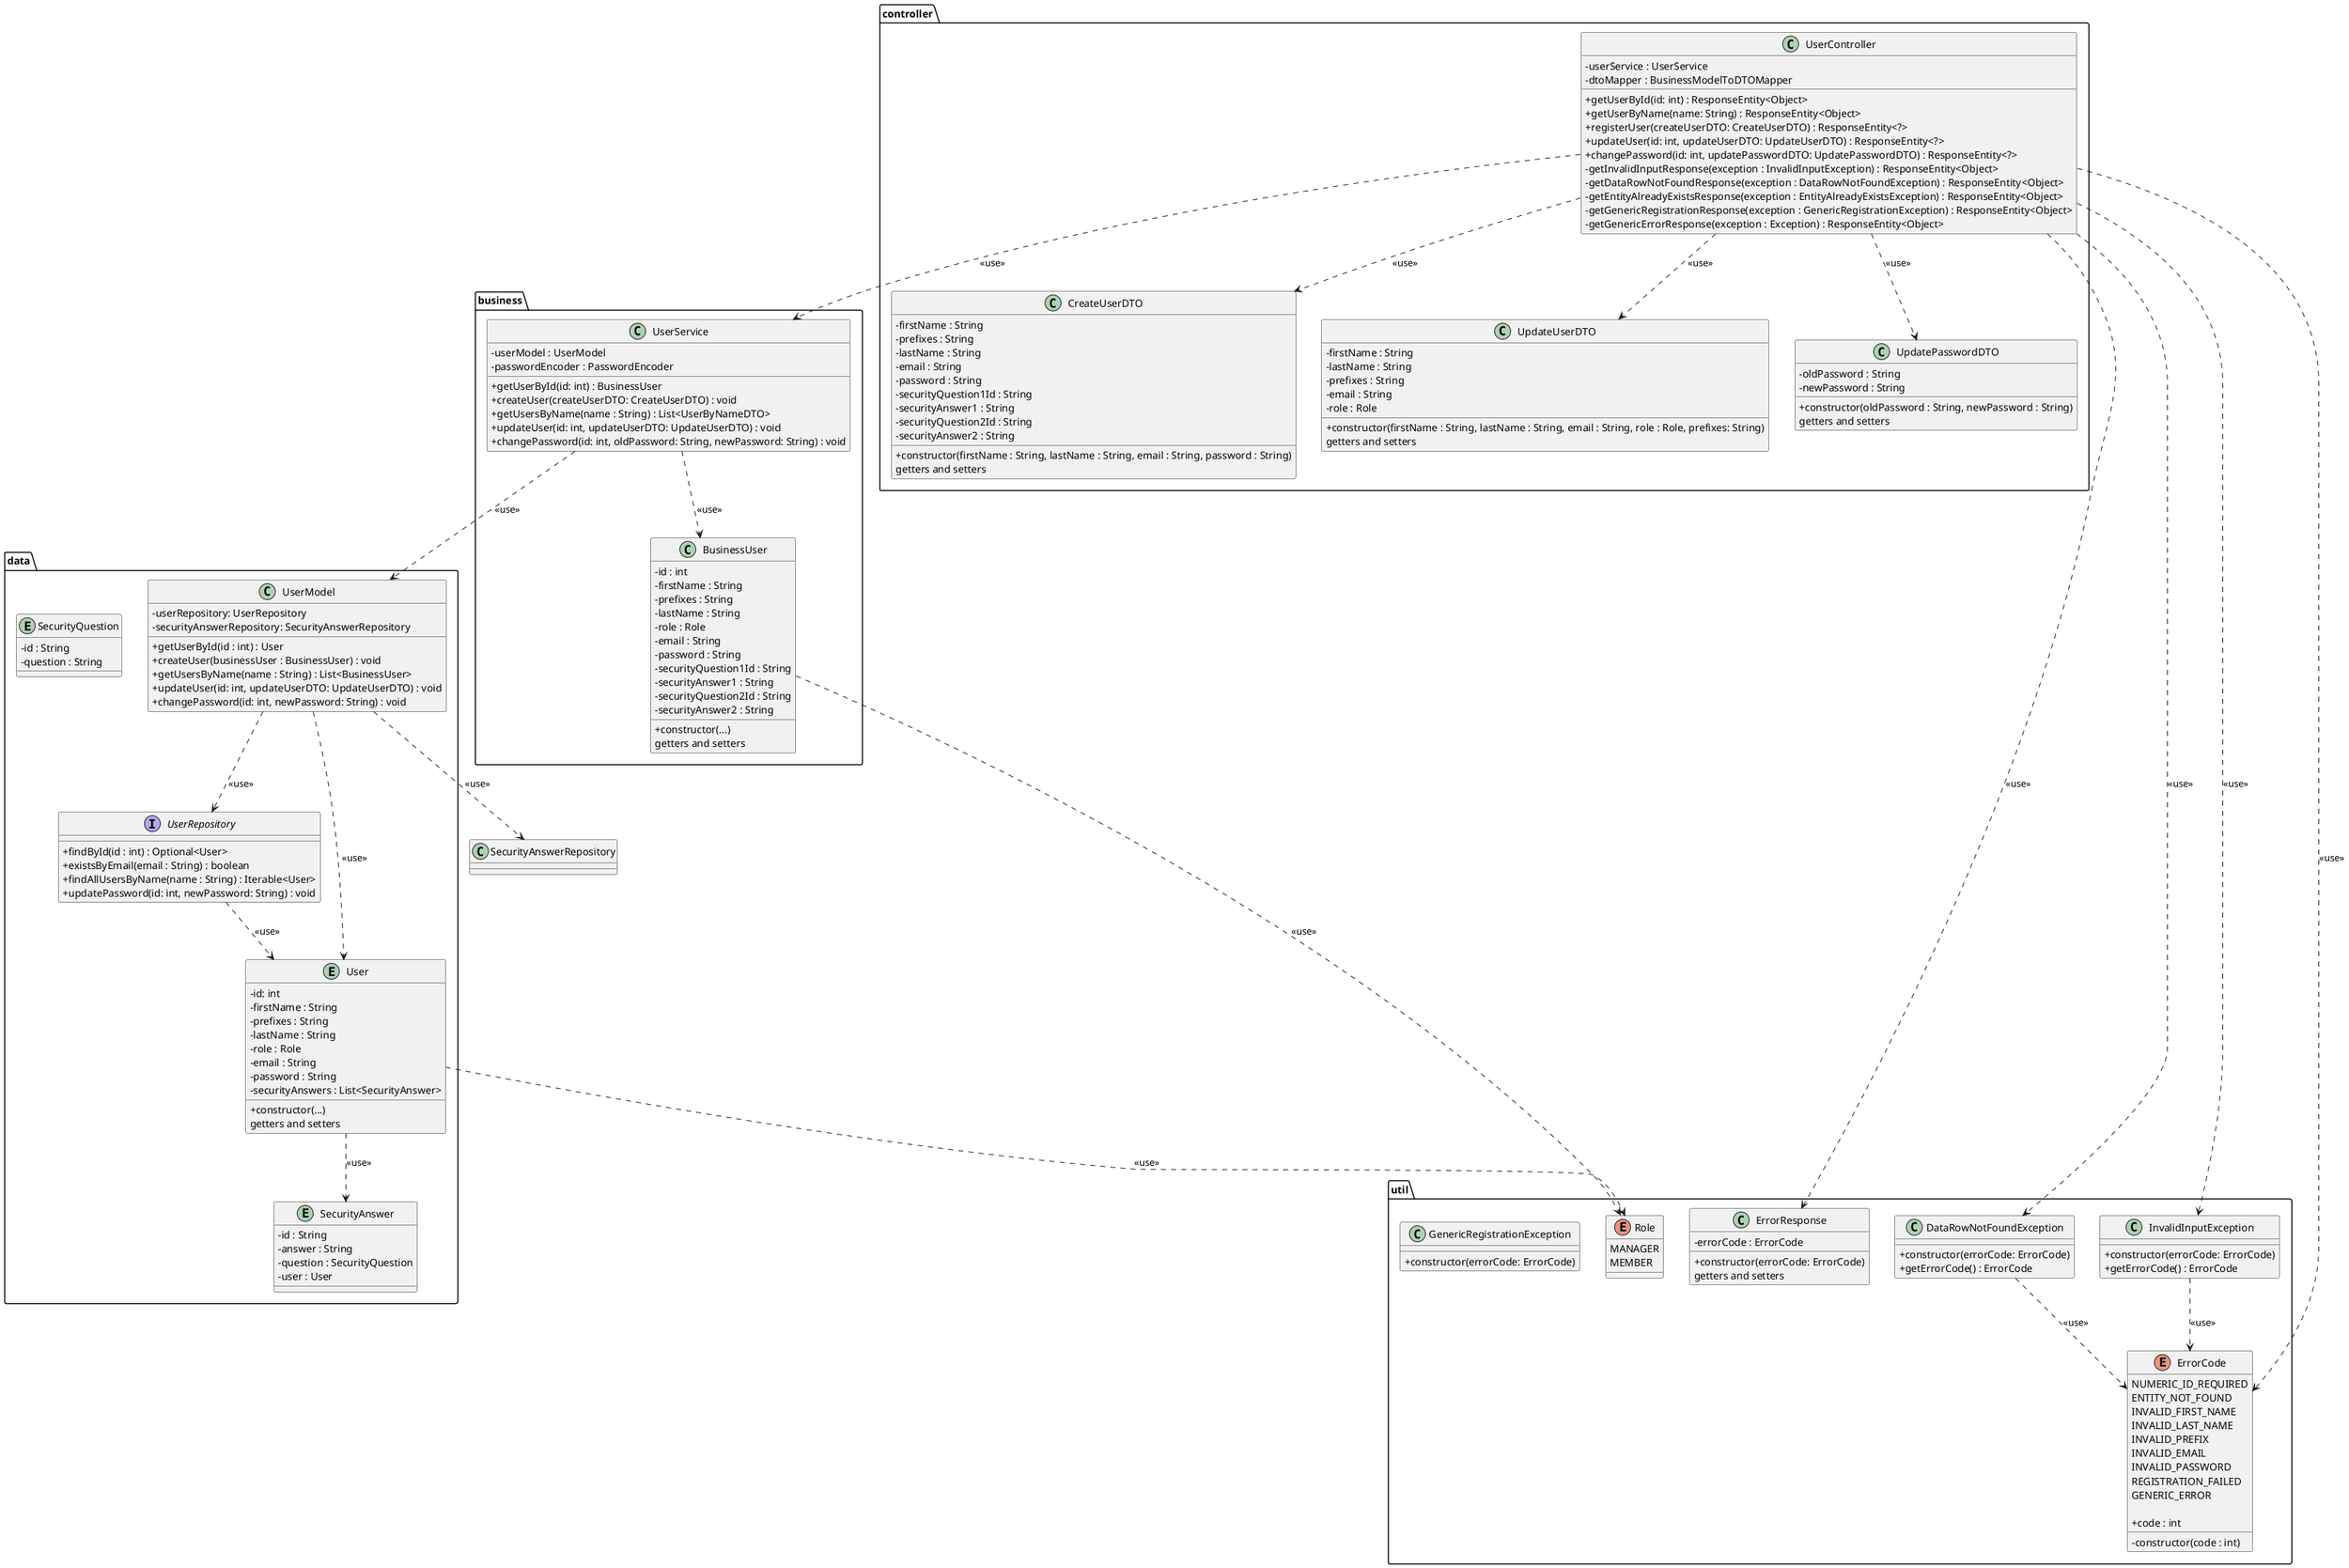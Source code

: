 @startuml
'https://plantuml.com/class-diagram

skinparam classAttributeIconSize 0

package controller {
    class UserController{
        - userService : UserService
        - dtoMapper : BusinessModelToDTOMapper
        + getUserById(id: int) : ResponseEntity<Object>
        + getUserByName(name: String) : ResponseEntity<Object>
        + registerUser(createUserDTO: CreateUserDTO) : ResponseEntity<?>
        + updateUser(id: int, updateUserDTO: UpdateUserDTO) : ResponseEntity<?>
        + changePassword(id: int, updatePasswordDTO: UpdatePasswordDTO) : ResponseEntity<?>
        - getInvalidInputResponse(exception : InvalidInputException) : ResponseEntity<Object>
        - getDataRowNotFoundResponse(exception : DataRowNotFoundException) : ResponseEntity<Object>
        - getEntityAlreadyExistsResponse(exception : EntityAlreadyExistsException) : ResponseEntity<Object>
        - getGenericRegistrationResponse(exception : GenericRegistrationException) : ResponseEntity<Object>
        - getGenericErrorResponse(exception : Exception) : ResponseEntity<Object>
    }

    class CreateUserDTO {
        - firstName : String
        - prefixes : String
        - lastName : String
        - email : String
        - password : String
        - securityQuestion1Id : String
        - securityAnswer1 : String
        - securityQuestion2Id : String
        - securityAnswer2 : String
        + constructor(firstName : String, lastName : String, email : String, password : String)
        {method} getters and setters
    }

    class UpdateUserDTO {
        - firstName : String
        - lastName : String
        - prefixes : String
        - email : String
        - role : Role
        + constructor(firstName : String, lastName : String, email : String, role : Role, prefixes: String)
        {method} getters and setters
    }

    class UpdatePasswordDTO {
        - oldPassword : String
        - newPassword : String
        + constructor(oldPassword : String, newPassword : String)
        {method} getters and setters
    }
}

package business {
    class UserService {
        - userModel : UserModel
        - passwordEncoder : PasswordEncoder
        + getUserById(id: int) : BusinessUser
        + createUser(createUserDTO: CreateUserDTO) : void
        + getUsersByName(name : String) : List<UserByNameDTO>
        + updateUser(id: int, updateUserDTO: UpdateUserDTO) : void
        + changePassword(id: int, oldPassword: String, newPassword: String) : void
    }

    class BusinessUser {
        - id : int
        - firstName : String
        - prefixes : String
        - lastName : String
        - role : Role
        - email : String
        - password : String
        - securityQuestion1Id : String
        - securityAnswer1 : String
        - securityQuestion2Id : String
        - securityAnswer2 : String
        + constructor(...)
        {method} getters and setters
    }
}

package data {
    class UserModel {
        - userRepository: UserRepository
        - securityAnswerRepository: SecurityAnswerRepository
        + getUserById(id : int) : User
        + createUser(businessUser : BusinessUser) : void
        + getUsersByName(name : String) : List<BusinessUser>
        + updateUser(id: int, updateUserDTO: UpdateUserDTO) : void
        + changePassword(id: int, newPassword: String) : void
    }

    interface UserRepository {
        + findById(id : int) : Optional<User>
        + existsByEmail(email : String) : boolean
        + findAllUsersByName(name : String) : Iterable<User>
        + updatePassword(id: int, newPassword: String) : void
    }

    entity User {
        - id: int
        - firstName : String
        - prefixes : String
        - lastName : String
        - role : Role
        - email : String
        - password : String
        - securityAnswers : List<SecurityAnswer>
        + constructor(...)
        {method} getters and setters
    }

    entity SecurityQuestion {
        - id : String
        - question : String
    }

    entity SecurityAnswer {
        - id : String
        - answer : String
        - question : SecurityQuestion
        - user : User
    }
}

package util {
    enum Role {
        MANAGER
        MEMBER
    }

    enum ErrorCode {
        NUMERIC_ID_REQUIRED
        ENTITY_NOT_FOUND
        INVALID_FIRST_NAME
        INVALID_LAST_NAME
        INVALID_PREFIX
        INVALID_EMAIL
        INVALID_PASSWORD
        REGISTRATION_FAILED
        GENERIC_ERROR

        + code : int
        - constructor(code : int)
    }

    class ErrorResponse {
        - errorCode : ErrorCode
        + constructor(errorCode: ErrorCode)
        {method} getters and setters
    }

    class DataRowNotFoundException{
        + constructor(errorCode: ErrorCode)
        + getErrorCode() : ErrorCode
    }

    class InvalidInputException{
        + constructor(errorCode: ErrorCode)
        + getErrorCode() : ErrorCode
    }

    class GenericRegistrationException {
        + constructor(errorCode: ErrorCode)
    }

}

UserController ..> CreateUserDTO : <<use>>
UserController ..> UpdateUserDTO : <<use>>
UserController ..> UpdatePasswordDTO : <<use>>
UserController ..> UserService : <<use>>
UserController ..> ErrorResponse : <<use>>
UserController ..> DataRowNotFoundException : <<use>>
UserController ..> InvalidInputException : <<use>>
UserController ..> ErrorCode : <<use>>
UserService ..> UserModel : <<use>>
UserService ..> BusinessUser : <<use>>
UserModel ..> User : <<use>>
UserModel ..> UserRepository : <<use>>
UserModel ..> SecurityAnswerRepository : <<use>>
BusinessUser ..> Role : <<use>>
data.User ..> Role : <<use>>
data.User ..> SecurityAnswer : <<use>>
DataRowNotFoundException ..> ErrorCode : <<use>>
InvalidInputException ..> ErrorCode : <<use>>
UserRepository ..> data.User : <<use>>

@enduml
